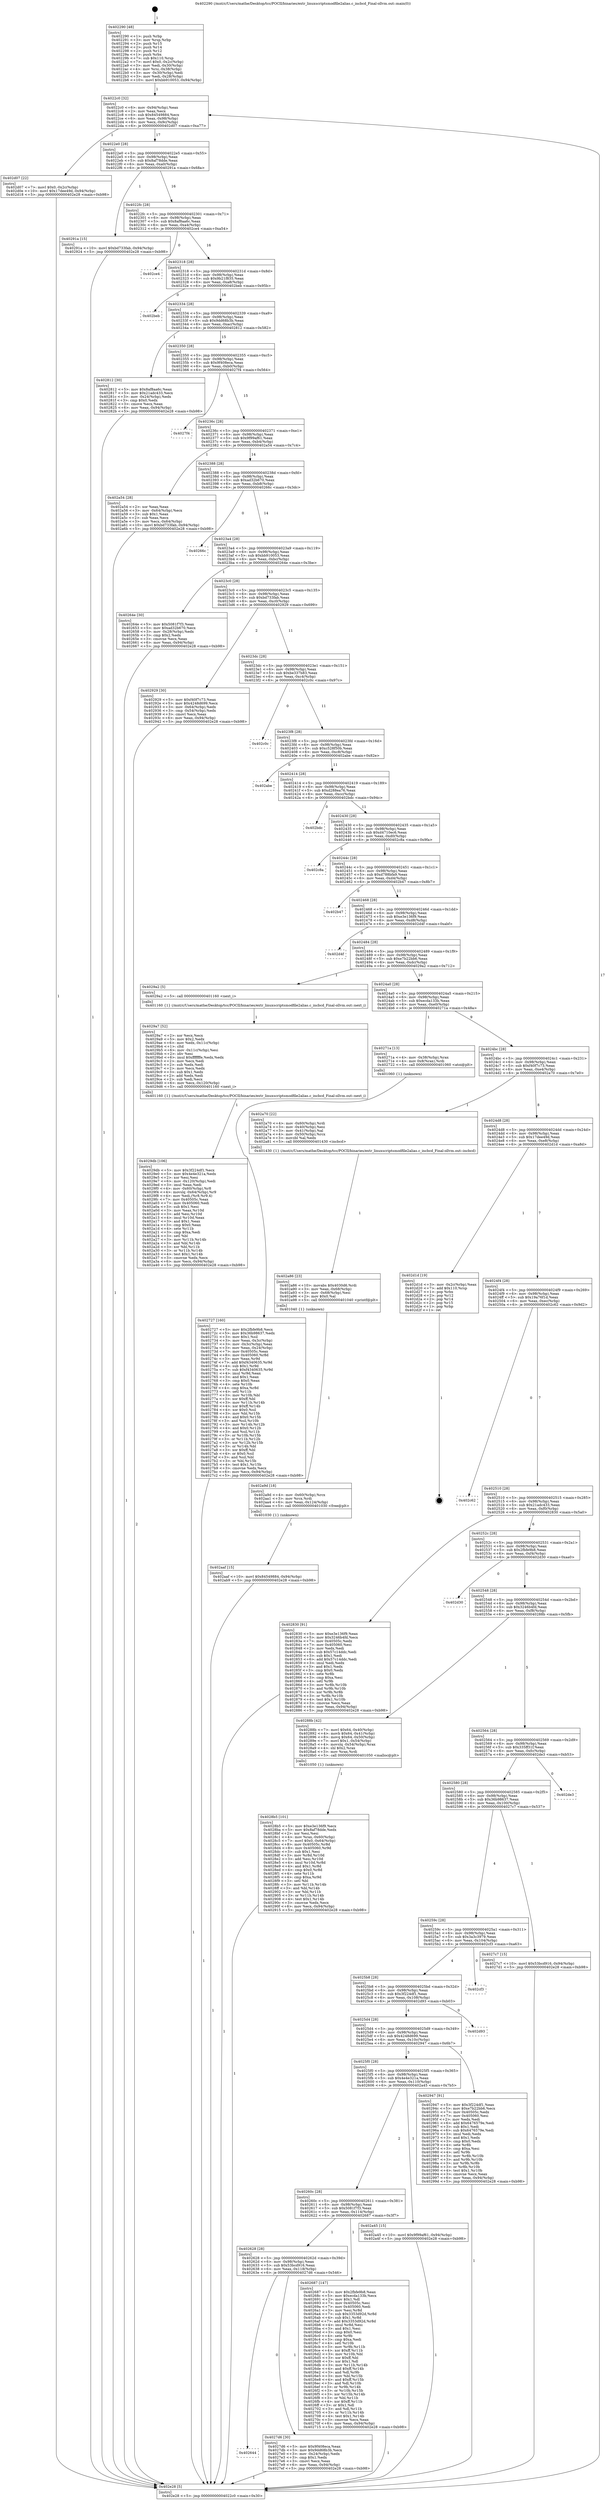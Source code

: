 digraph "0x402290" {
  label = "0x402290 (/mnt/c/Users/mathe/Desktop/tcc/POCII/binaries/extr_linuxscriptsmodfile2alias.c_incbcd_Final-ollvm.out::main(0))"
  labelloc = "t"
  node[shape=record]

  Entry [label="",width=0.3,height=0.3,shape=circle,fillcolor=black,style=filled]
  "0x4022c0" [label="{
     0x4022c0 [32]\l
     | [instrs]\l
     &nbsp;&nbsp;0x4022c0 \<+6\>: mov -0x94(%rbp),%eax\l
     &nbsp;&nbsp;0x4022c6 \<+2\>: mov %eax,%ecx\l
     &nbsp;&nbsp;0x4022c8 \<+6\>: sub $0x84549884,%ecx\l
     &nbsp;&nbsp;0x4022ce \<+6\>: mov %eax,-0x98(%rbp)\l
     &nbsp;&nbsp;0x4022d4 \<+6\>: mov %ecx,-0x9c(%rbp)\l
     &nbsp;&nbsp;0x4022da \<+6\>: je 0000000000402d07 \<main+0xa77\>\l
  }"]
  "0x402d07" [label="{
     0x402d07 [22]\l
     | [instrs]\l
     &nbsp;&nbsp;0x402d07 \<+7\>: movl $0x0,-0x2c(%rbp)\l
     &nbsp;&nbsp;0x402d0e \<+10\>: movl $0x17dee49d,-0x94(%rbp)\l
     &nbsp;&nbsp;0x402d18 \<+5\>: jmp 0000000000402e28 \<main+0xb98\>\l
  }"]
  "0x4022e0" [label="{
     0x4022e0 [28]\l
     | [instrs]\l
     &nbsp;&nbsp;0x4022e0 \<+5\>: jmp 00000000004022e5 \<main+0x55\>\l
     &nbsp;&nbsp;0x4022e5 \<+6\>: mov -0x98(%rbp),%eax\l
     &nbsp;&nbsp;0x4022eb \<+5\>: sub $0x8af78dde,%eax\l
     &nbsp;&nbsp;0x4022f0 \<+6\>: mov %eax,-0xa0(%rbp)\l
     &nbsp;&nbsp;0x4022f6 \<+6\>: je 000000000040291a \<main+0x68a\>\l
  }"]
  Exit [label="",width=0.3,height=0.3,shape=circle,fillcolor=black,style=filled,peripheries=2]
  "0x40291a" [label="{
     0x40291a [15]\l
     | [instrs]\l
     &nbsp;&nbsp;0x40291a \<+10\>: movl $0xbd733fab,-0x94(%rbp)\l
     &nbsp;&nbsp;0x402924 \<+5\>: jmp 0000000000402e28 \<main+0xb98\>\l
  }"]
  "0x4022fc" [label="{
     0x4022fc [28]\l
     | [instrs]\l
     &nbsp;&nbsp;0x4022fc \<+5\>: jmp 0000000000402301 \<main+0x71\>\l
     &nbsp;&nbsp;0x402301 \<+6\>: mov -0x98(%rbp),%eax\l
     &nbsp;&nbsp;0x402307 \<+5\>: sub $0x8af8aa6c,%eax\l
     &nbsp;&nbsp;0x40230c \<+6\>: mov %eax,-0xa4(%rbp)\l
     &nbsp;&nbsp;0x402312 \<+6\>: je 0000000000402ce4 \<main+0xa54\>\l
  }"]
  "0x402aaf" [label="{
     0x402aaf [15]\l
     | [instrs]\l
     &nbsp;&nbsp;0x402aaf \<+10\>: movl $0x84549884,-0x94(%rbp)\l
     &nbsp;&nbsp;0x402ab9 \<+5\>: jmp 0000000000402e28 \<main+0xb98\>\l
  }"]
  "0x402ce4" [label="{
     0x402ce4\l
  }", style=dashed]
  "0x402318" [label="{
     0x402318 [28]\l
     | [instrs]\l
     &nbsp;&nbsp;0x402318 \<+5\>: jmp 000000000040231d \<main+0x8d\>\l
     &nbsp;&nbsp;0x40231d \<+6\>: mov -0x98(%rbp),%eax\l
     &nbsp;&nbsp;0x402323 \<+5\>: sub $0x9b21f835,%eax\l
     &nbsp;&nbsp;0x402328 \<+6\>: mov %eax,-0xa8(%rbp)\l
     &nbsp;&nbsp;0x40232e \<+6\>: je 0000000000402beb \<main+0x95b\>\l
  }"]
  "0x402a9d" [label="{
     0x402a9d [18]\l
     | [instrs]\l
     &nbsp;&nbsp;0x402a9d \<+4\>: mov -0x60(%rbp),%rcx\l
     &nbsp;&nbsp;0x402aa1 \<+3\>: mov %rcx,%rdi\l
     &nbsp;&nbsp;0x402aa4 \<+6\>: mov %eax,-0x124(%rbp)\l
     &nbsp;&nbsp;0x402aaa \<+5\>: call 0000000000401030 \<free@plt\>\l
     | [calls]\l
     &nbsp;&nbsp;0x401030 \{1\} (unknown)\l
  }"]
  "0x402beb" [label="{
     0x402beb\l
  }", style=dashed]
  "0x402334" [label="{
     0x402334 [28]\l
     | [instrs]\l
     &nbsp;&nbsp;0x402334 \<+5\>: jmp 0000000000402339 \<main+0xa9\>\l
     &nbsp;&nbsp;0x402339 \<+6\>: mov -0x98(%rbp),%eax\l
     &nbsp;&nbsp;0x40233f \<+5\>: sub $0x9dd68b3b,%eax\l
     &nbsp;&nbsp;0x402344 \<+6\>: mov %eax,-0xac(%rbp)\l
     &nbsp;&nbsp;0x40234a \<+6\>: je 0000000000402812 \<main+0x582\>\l
  }"]
  "0x402a86" [label="{
     0x402a86 [23]\l
     | [instrs]\l
     &nbsp;&nbsp;0x402a86 \<+10\>: movabs $0x4030d6,%rdi\l
     &nbsp;&nbsp;0x402a90 \<+3\>: mov %eax,-0x68(%rbp)\l
     &nbsp;&nbsp;0x402a93 \<+3\>: mov -0x68(%rbp),%esi\l
     &nbsp;&nbsp;0x402a96 \<+2\>: mov $0x0,%al\l
     &nbsp;&nbsp;0x402a98 \<+5\>: call 0000000000401040 \<printf@plt\>\l
     | [calls]\l
     &nbsp;&nbsp;0x401040 \{1\} (unknown)\l
  }"]
  "0x402812" [label="{
     0x402812 [30]\l
     | [instrs]\l
     &nbsp;&nbsp;0x402812 \<+5\>: mov $0x8af8aa6c,%eax\l
     &nbsp;&nbsp;0x402817 \<+5\>: mov $0x21adc433,%ecx\l
     &nbsp;&nbsp;0x40281c \<+3\>: mov -0x24(%rbp),%edx\l
     &nbsp;&nbsp;0x40281f \<+3\>: cmp $0x0,%edx\l
     &nbsp;&nbsp;0x402822 \<+3\>: cmove %ecx,%eax\l
     &nbsp;&nbsp;0x402825 \<+6\>: mov %eax,-0x94(%rbp)\l
     &nbsp;&nbsp;0x40282b \<+5\>: jmp 0000000000402e28 \<main+0xb98\>\l
  }"]
  "0x402350" [label="{
     0x402350 [28]\l
     | [instrs]\l
     &nbsp;&nbsp;0x402350 \<+5\>: jmp 0000000000402355 \<main+0xc5\>\l
     &nbsp;&nbsp;0x402355 \<+6\>: mov -0x98(%rbp),%eax\l
     &nbsp;&nbsp;0x40235b \<+5\>: sub $0x9f408eca,%eax\l
     &nbsp;&nbsp;0x402360 \<+6\>: mov %eax,-0xb0(%rbp)\l
     &nbsp;&nbsp;0x402366 \<+6\>: je 00000000004027f4 \<main+0x564\>\l
  }"]
  "0x4029db" [label="{
     0x4029db [106]\l
     | [instrs]\l
     &nbsp;&nbsp;0x4029db \<+5\>: mov $0x3f224df1,%ecx\l
     &nbsp;&nbsp;0x4029e0 \<+5\>: mov $0x4e4e321a,%edx\l
     &nbsp;&nbsp;0x4029e5 \<+2\>: xor %esi,%esi\l
     &nbsp;&nbsp;0x4029e7 \<+6\>: mov -0x120(%rbp),%edi\l
     &nbsp;&nbsp;0x4029ed \<+3\>: imul %eax,%edi\l
     &nbsp;&nbsp;0x4029f0 \<+4\>: mov -0x60(%rbp),%r8\l
     &nbsp;&nbsp;0x4029f4 \<+4\>: movslq -0x64(%rbp),%r9\l
     &nbsp;&nbsp;0x4029f8 \<+4\>: mov %edi,(%r8,%r9,4)\l
     &nbsp;&nbsp;0x4029fc \<+7\>: mov 0x40505c,%eax\l
     &nbsp;&nbsp;0x402a03 \<+7\>: mov 0x405060,%edi\l
     &nbsp;&nbsp;0x402a0a \<+3\>: sub $0x1,%esi\l
     &nbsp;&nbsp;0x402a0d \<+3\>: mov %eax,%r10d\l
     &nbsp;&nbsp;0x402a10 \<+3\>: add %esi,%r10d\l
     &nbsp;&nbsp;0x402a13 \<+4\>: imul %r10d,%eax\l
     &nbsp;&nbsp;0x402a17 \<+3\>: and $0x1,%eax\l
     &nbsp;&nbsp;0x402a1a \<+3\>: cmp $0x0,%eax\l
     &nbsp;&nbsp;0x402a1d \<+4\>: sete %r11b\l
     &nbsp;&nbsp;0x402a21 \<+3\>: cmp $0xa,%edi\l
     &nbsp;&nbsp;0x402a24 \<+3\>: setl %bl\l
     &nbsp;&nbsp;0x402a27 \<+3\>: mov %r11b,%r14b\l
     &nbsp;&nbsp;0x402a2a \<+3\>: and %bl,%r14b\l
     &nbsp;&nbsp;0x402a2d \<+3\>: xor %bl,%r11b\l
     &nbsp;&nbsp;0x402a30 \<+3\>: or %r11b,%r14b\l
     &nbsp;&nbsp;0x402a33 \<+4\>: test $0x1,%r14b\l
     &nbsp;&nbsp;0x402a37 \<+3\>: cmovne %edx,%ecx\l
     &nbsp;&nbsp;0x402a3a \<+6\>: mov %ecx,-0x94(%rbp)\l
     &nbsp;&nbsp;0x402a40 \<+5\>: jmp 0000000000402e28 \<main+0xb98\>\l
  }"]
  "0x4027f4" [label="{
     0x4027f4\l
  }", style=dashed]
  "0x40236c" [label="{
     0x40236c [28]\l
     | [instrs]\l
     &nbsp;&nbsp;0x40236c \<+5\>: jmp 0000000000402371 \<main+0xe1\>\l
     &nbsp;&nbsp;0x402371 \<+6\>: mov -0x98(%rbp),%eax\l
     &nbsp;&nbsp;0x402377 \<+5\>: sub $0x9f99af61,%eax\l
     &nbsp;&nbsp;0x40237c \<+6\>: mov %eax,-0xb4(%rbp)\l
     &nbsp;&nbsp;0x402382 \<+6\>: je 0000000000402a54 \<main+0x7c4\>\l
  }"]
  "0x4029a7" [label="{
     0x4029a7 [52]\l
     | [instrs]\l
     &nbsp;&nbsp;0x4029a7 \<+2\>: xor %ecx,%ecx\l
     &nbsp;&nbsp;0x4029a9 \<+5\>: mov $0x2,%edx\l
     &nbsp;&nbsp;0x4029ae \<+6\>: mov %edx,-0x11c(%rbp)\l
     &nbsp;&nbsp;0x4029b4 \<+1\>: cltd\l
     &nbsp;&nbsp;0x4029b5 \<+6\>: mov -0x11c(%rbp),%esi\l
     &nbsp;&nbsp;0x4029bb \<+2\>: idiv %esi\l
     &nbsp;&nbsp;0x4029bd \<+6\>: imul $0xfffffffe,%edx,%edx\l
     &nbsp;&nbsp;0x4029c3 \<+2\>: mov %ecx,%edi\l
     &nbsp;&nbsp;0x4029c5 \<+2\>: sub %edx,%edi\l
     &nbsp;&nbsp;0x4029c7 \<+2\>: mov %ecx,%edx\l
     &nbsp;&nbsp;0x4029c9 \<+3\>: sub $0x1,%edx\l
     &nbsp;&nbsp;0x4029cc \<+2\>: add %edx,%edi\l
     &nbsp;&nbsp;0x4029ce \<+2\>: sub %edi,%ecx\l
     &nbsp;&nbsp;0x4029d0 \<+6\>: mov %ecx,-0x120(%rbp)\l
     &nbsp;&nbsp;0x4029d6 \<+5\>: call 0000000000401160 \<next_i\>\l
     | [calls]\l
     &nbsp;&nbsp;0x401160 \{1\} (/mnt/c/Users/mathe/Desktop/tcc/POCII/binaries/extr_linuxscriptsmodfile2alias.c_incbcd_Final-ollvm.out::next_i)\l
  }"]
  "0x402a54" [label="{
     0x402a54 [28]\l
     | [instrs]\l
     &nbsp;&nbsp;0x402a54 \<+2\>: xor %eax,%eax\l
     &nbsp;&nbsp;0x402a56 \<+3\>: mov -0x64(%rbp),%ecx\l
     &nbsp;&nbsp;0x402a59 \<+3\>: sub $0x1,%eax\l
     &nbsp;&nbsp;0x402a5c \<+2\>: sub %eax,%ecx\l
     &nbsp;&nbsp;0x402a5e \<+3\>: mov %ecx,-0x64(%rbp)\l
     &nbsp;&nbsp;0x402a61 \<+10\>: movl $0xbd733fab,-0x94(%rbp)\l
     &nbsp;&nbsp;0x402a6b \<+5\>: jmp 0000000000402e28 \<main+0xb98\>\l
  }"]
  "0x402388" [label="{
     0x402388 [28]\l
     | [instrs]\l
     &nbsp;&nbsp;0x402388 \<+5\>: jmp 000000000040238d \<main+0xfd\>\l
     &nbsp;&nbsp;0x40238d \<+6\>: mov -0x98(%rbp),%eax\l
     &nbsp;&nbsp;0x402393 \<+5\>: sub $0xad32b670,%eax\l
     &nbsp;&nbsp;0x402398 \<+6\>: mov %eax,-0xb8(%rbp)\l
     &nbsp;&nbsp;0x40239e \<+6\>: je 000000000040266c \<main+0x3dc\>\l
  }"]
  "0x4028b5" [label="{
     0x4028b5 [101]\l
     | [instrs]\l
     &nbsp;&nbsp;0x4028b5 \<+5\>: mov $0xe3e136f9,%ecx\l
     &nbsp;&nbsp;0x4028ba \<+5\>: mov $0x8af78dde,%edx\l
     &nbsp;&nbsp;0x4028bf \<+2\>: xor %esi,%esi\l
     &nbsp;&nbsp;0x4028c1 \<+4\>: mov %rax,-0x60(%rbp)\l
     &nbsp;&nbsp;0x4028c5 \<+7\>: movl $0x0,-0x64(%rbp)\l
     &nbsp;&nbsp;0x4028cc \<+8\>: mov 0x40505c,%r8d\l
     &nbsp;&nbsp;0x4028d4 \<+8\>: mov 0x405060,%r9d\l
     &nbsp;&nbsp;0x4028dc \<+3\>: sub $0x1,%esi\l
     &nbsp;&nbsp;0x4028df \<+3\>: mov %r8d,%r10d\l
     &nbsp;&nbsp;0x4028e2 \<+3\>: add %esi,%r10d\l
     &nbsp;&nbsp;0x4028e5 \<+4\>: imul %r10d,%r8d\l
     &nbsp;&nbsp;0x4028e9 \<+4\>: and $0x1,%r8d\l
     &nbsp;&nbsp;0x4028ed \<+4\>: cmp $0x0,%r8d\l
     &nbsp;&nbsp;0x4028f1 \<+4\>: sete %r11b\l
     &nbsp;&nbsp;0x4028f5 \<+4\>: cmp $0xa,%r9d\l
     &nbsp;&nbsp;0x4028f9 \<+3\>: setl %bl\l
     &nbsp;&nbsp;0x4028fc \<+3\>: mov %r11b,%r14b\l
     &nbsp;&nbsp;0x4028ff \<+3\>: and %bl,%r14b\l
     &nbsp;&nbsp;0x402902 \<+3\>: xor %bl,%r11b\l
     &nbsp;&nbsp;0x402905 \<+3\>: or %r11b,%r14b\l
     &nbsp;&nbsp;0x402908 \<+4\>: test $0x1,%r14b\l
     &nbsp;&nbsp;0x40290c \<+3\>: cmovne %edx,%ecx\l
     &nbsp;&nbsp;0x40290f \<+6\>: mov %ecx,-0x94(%rbp)\l
     &nbsp;&nbsp;0x402915 \<+5\>: jmp 0000000000402e28 \<main+0xb98\>\l
  }"]
  "0x40266c" [label="{
     0x40266c\l
  }", style=dashed]
  "0x4023a4" [label="{
     0x4023a4 [28]\l
     | [instrs]\l
     &nbsp;&nbsp;0x4023a4 \<+5\>: jmp 00000000004023a9 \<main+0x119\>\l
     &nbsp;&nbsp;0x4023a9 \<+6\>: mov -0x98(%rbp),%eax\l
     &nbsp;&nbsp;0x4023af \<+5\>: sub $0xbb910053,%eax\l
     &nbsp;&nbsp;0x4023b4 \<+6\>: mov %eax,-0xbc(%rbp)\l
     &nbsp;&nbsp;0x4023ba \<+6\>: je 000000000040264e \<main+0x3be\>\l
  }"]
  "0x402644" [label="{
     0x402644\l
  }", style=dashed]
  "0x40264e" [label="{
     0x40264e [30]\l
     | [instrs]\l
     &nbsp;&nbsp;0x40264e \<+5\>: mov $0x5081f7f3,%eax\l
     &nbsp;&nbsp;0x402653 \<+5\>: mov $0xad32b670,%ecx\l
     &nbsp;&nbsp;0x402658 \<+3\>: mov -0x28(%rbp),%edx\l
     &nbsp;&nbsp;0x40265b \<+3\>: cmp $0x2,%edx\l
     &nbsp;&nbsp;0x40265e \<+3\>: cmovne %ecx,%eax\l
     &nbsp;&nbsp;0x402661 \<+6\>: mov %eax,-0x94(%rbp)\l
     &nbsp;&nbsp;0x402667 \<+5\>: jmp 0000000000402e28 \<main+0xb98\>\l
  }"]
  "0x4023c0" [label="{
     0x4023c0 [28]\l
     | [instrs]\l
     &nbsp;&nbsp;0x4023c0 \<+5\>: jmp 00000000004023c5 \<main+0x135\>\l
     &nbsp;&nbsp;0x4023c5 \<+6\>: mov -0x98(%rbp),%eax\l
     &nbsp;&nbsp;0x4023cb \<+5\>: sub $0xbd733fab,%eax\l
     &nbsp;&nbsp;0x4023d0 \<+6\>: mov %eax,-0xc0(%rbp)\l
     &nbsp;&nbsp;0x4023d6 \<+6\>: je 0000000000402929 \<main+0x699\>\l
  }"]
  "0x402e28" [label="{
     0x402e28 [5]\l
     | [instrs]\l
     &nbsp;&nbsp;0x402e28 \<+5\>: jmp 00000000004022c0 \<main+0x30\>\l
  }"]
  "0x402290" [label="{
     0x402290 [48]\l
     | [instrs]\l
     &nbsp;&nbsp;0x402290 \<+1\>: push %rbp\l
     &nbsp;&nbsp;0x402291 \<+3\>: mov %rsp,%rbp\l
     &nbsp;&nbsp;0x402294 \<+2\>: push %r15\l
     &nbsp;&nbsp;0x402296 \<+2\>: push %r14\l
     &nbsp;&nbsp;0x402298 \<+2\>: push %r12\l
     &nbsp;&nbsp;0x40229a \<+1\>: push %rbx\l
     &nbsp;&nbsp;0x40229b \<+7\>: sub $0x110,%rsp\l
     &nbsp;&nbsp;0x4022a2 \<+7\>: movl $0x0,-0x2c(%rbp)\l
     &nbsp;&nbsp;0x4022a9 \<+3\>: mov %edi,-0x30(%rbp)\l
     &nbsp;&nbsp;0x4022ac \<+4\>: mov %rsi,-0x38(%rbp)\l
     &nbsp;&nbsp;0x4022b0 \<+3\>: mov -0x30(%rbp),%edi\l
     &nbsp;&nbsp;0x4022b3 \<+3\>: mov %edi,-0x28(%rbp)\l
     &nbsp;&nbsp;0x4022b6 \<+10\>: movl $0xbb910053,-0x94(%rbp)\l
  }"]
  "0x4027d6" [label="{
     0x4027d6 [30]\l
     | [instrs]\l
     &nbsp;&nbsp;0x4027d6 \<+5\>: mov $0x9f408eca,%eax\l
     &nbsp;&nbsp;0x4027db \<+5\>: mov $0x9dd68b3b,%ecx\l
     &nbsp;&nbsp;0x4027e0 \<+3\>: mov -0x24(%rbp),%edx\l
     &nbsp;&nbsp;0x4027e3 \<+3\>: cmp $0x1,%edx\l
     &nbsp;&nbsp;0x4027e6 \<+3\>: cmovl %ecx,%eax\l
     &nbsp;&nbsp;0x4027e9 \<+6\>: mov %eax,-0x94(%rbp)\l
     &nbsp;&nbsp;0x4027ef \<+5\>: jmp 0000000000402e28 \<main+0xb98\>\l
  }"]
  "0x402929" [label="{
     0x402929 [30]\l
     | [instrs]\l
     &nbsp;&nbsp;0x402929 \<+5\>: mov $0xf40f7c73,%eax\l
     &nbsp;&nbsp;0x40292e \<+5\>: mov $0x4248d699,%ecx\l
     &nbsp;&nbsp;0x402933 \<+3\>: mov -0x64(%rbp),%edx\l
     &nbsp;&nbsp;0x402936 \<+3\>: cmp -0x54(%rbp),%edx\l
     &nbsp;&nbsp;0x402939 \<+3\>: cmovl %ecx,%eax\l
     &nbsp;&nbsp;0x40293c \<+6\>: mov %eax,-0x94(%rbp)\l
     &nbsp;&nbsp;0x402942 \<+5\>: jmp 0000000000402e28 \<main+0xb98\>\l
  }"]
  "0x4023dc" [label="{
     0x4023dc [28]\l
     | [instrs]\l
     &nbsp;&nbsp;0x4023dc \<+5\>: jmp 00000000004023e1 \<main+0x151\>\l
     &nbsp;&nbsp;0x4023e1 \<+6\>: mov -0x98(%rbp),%eax\l
     &nbsp;&nbsp;0x4023e7 \<+5\>: sub $0xbe337b83,%eax\l
     &nbsp;&nbsp;0x4023ec \<+6\>: mov %eax,-0xc4(%rbp)\l
     &nbsp;&nbsp;0x4023f2 \<+6\>: je 0000000000402c0c \<main+0x97c\>\l
  }"]
  "0x402727" [label="{
     0x402727 [160]\l
     | [instrs]\l
     &nbsp;&nbsp;0x402727 \<+5\>: mov $0x2fbfe9b8,%ecx\l
     &nbsp;&nbsp;0x40272c \<+5\>: mov $0x36b98637,%edx\l
     &nbsp;&nbsp;0x402731 \<+3\>: mov $0x1,%sil\l
     &nbsp;&nbsp;0x402734 \<+3\>: mov %eax,-0x3c(%rbp)\l
     &nbsp;&nbsp;0x402737 \<+3\>: mov -0x3c(%rbp),%eax\l
     &nbsp;&nbsp;0x40273a \<+3\>: mov %eax,-0x24(%rbp)\l
     &nbsp;&nbsp;0x40273d \<+7\>: mov 0x40505c,%eax\l
     &nbsp;&nbsp;0x402744 \<+8\>: mov 0x405060,%r8d\l
     &nbsp;&nbsp;0x40274c \<+3\>: mov %eax,%r9d\l
     &nbsp;&nbsp;0x40274f \<+7\>: add $0xf4340635,%r9d\l
     &nbsp;&nbsp;0x402756 \<+4\>: sub $0x1,%r9d\l
     &nbsp;&nbsp;0x40275a \<+7\>: sub $0xf4340635,%r9d\l
     &nbsp;&nbsp;0x402761 \<+4\>: imul %r9d,%eax\l
     &nbsp;&nbsp;0x402765 \<+3\>: and $0x1,%eax\l
     &nbsp;&nbsp;0x402768 \<+3\>: cmp $0x0,%eax\l
     &nbsp;&nbsp;0x40276b \<+4\>: sete %r10b\l
     &nbsp;&nbsp;0x40276f \<+4\>: cmp $0xa,%r8d\l
     &nbsp;&nbsp;0x402773 \<+4\>: setl %r11b\l
     &nbsp;&nbsp;0x402777 \<+3\>: mov %r10b,%bl\l
     &nbsp;&nbsp;0x40277a \<+3\>: xor $0xff,%bl\l
     &nbsp;&nbsp;0x40277d \<+3\>: mov %r11b,%r14b\l
     &nbsp;&nbsp;0x402780 \<+4\>: xor $0xff,%r14b\l
     &nbsp;&nbsp;0x402784 \<+4\>: xor $0x0,%sil\l
     &nbsp;&nbsp;0x402788 \<+3\>: mov %bl,%r15b\l
     &nbsp;&nbsp;0x40278b \<+4\>: and $0x0,%r15b\l
     &nbsp;&nbsp;0x40278f \<+3\>: and %sil,%r10b\l
     &nbsp;&nbsp;0x402792 \<+3\>: mov %r14b,%r12b\l
     &nbsp;&nbsp;0x402795 \<+4\>: and $0x0,%r12b\l
     &nbsp;&nbsp;0x402799 \<+3\>: and %sil,%r11b\l
     &nbsp;&nbsp;0x40279c \<+3\>: or %r10b,%r15b\l
     &nbsp;&nbsp;0x40279f \<+3\>: or %r11b,%r12b\l
     &nbsp;&nbsp;0x4027a2 \<+3\>: xor %r12b,%r15b\l
     &nbsp;&nbsp;0x4027a5 \<+3\>: or %r14b,%bl\l
     &nbsp;&nbsp;0x4027a8 \<+3\>: xor $0xff,%bl\l
     &nbsp;&nbsp;0x4027ab \<+4\>: or $0x0,%sil\l
     &nbsp;&nbsp;0x4027af \<+3\>: and %sil,%bl\l
     &nbsp;&nbsp;0x4027b2 \<+3\>: or %bl,%r15b\l
     &nbsp;&nbsp;0x4027b5 \<+4\>: test $0x1,%r15b\l
     &nbsp;&nbsp;0x4027b9 \<+3\>: cmovne %edx,%ecx\l
     &nbsp;&nbsp;0x4027bc \<+6\>: mov %ecx,-0x94(%rbp)\l
     &nbsp;&nbsp;0x4027c2 \<+5\>: jmp 0000000000402e28 \<main+0xb98\>\l
  }"]
  "0x402c0c" [label="{
     0x402c0c\l
  }", style=dashed]
  "0x4023f8" [label="{
     0x4023f8 [28]\l
     | [instrs]\l
     &nbsp;&nbsp;0x4023f8 \<+5\>: jmp 00000000004023fd \<main+0x16d\>\l
     &nbsp;&nbsp;0x4023fd \<+6\>: mov -0x98(%rbp),%eax\l
     &nbsp;&nbsp;0x402403 \<+5\>: sub $0xc528f50b,%eax\l
     &nbsp;&nbsp;0x402408 \<+6\>: mov %eax,-0xc8(%rbp)\l
     &nbsp;&nbsp;0x40240e \<+6\>: je 0000000000402abe \<main+0x82e\>\l
  }"]
  "0x402628" [label="{
     0x402628 [28]\l
     | [instrs]\l
     &nbsp;&nbsp;0x402628 \<+5\>: jmp 000000000040262d \<main+0x39d\>\l
     &nbsp;&nbsp;0x40262d \<+6\>: mov -0x98(%rbp),%eax\l
     &nbsp;&nbsp;0x402633 \<+5\>: sub $0x53bcd916,%eax\l
     &nbsp;&nbsp;0x402638 \<+6\>: mov %eax,-0x118(%rbp)\l
     &nbsp;&nbsp;0x40263e \<+6\>: je 00000000004027d6 \<main+0x546\>\l
  }"]
  "0x402abe" [label="{
     0x402abe\l
  }", style=dashed]
  "0x402414" [label="{
     0x402414 [28]\l
     | [instrs]\l
     &nbsp;&nbsp;0x402414 \<+5\>: jmp 0000000000402419 \<main+0x189\>\l
     &nbsp;&nbsp;0x402419 \<+6\>: mov -0x98(%rbp),%eax\l
     &nbsp;&nbsp;0x40241f \<+5\>: sub $0xd288ea76,%eax\l
     &nbsp;&nbsp;0x402424 \<+6\>: mov %eax,-0xcc(%rbp)\l
     &nbsp;&nbsp;0x40242a \<+6\>: je 0000000000402bdc \<main+0x94c\>\l
  }"]
  "0x402687" [label="{
     0x402687 [147]\l
     | [instrs]\l
     &nbsp;&nbsp;0x402687 \<+5\>: mov $0x2fbfe9b8,%eax\l
     &nbsp;&nbsp;0x40268c \<+5\>: mov $0xecda133b,%ecx\l
     &nbsp;&nbsp;0x402691 \<+2\>: mov $0x1,%dl\l
     &nbsp;&nbsp;0x402693 \<+7\>: mov 0x40505c,%esi\l
     &nbsp;&nbsp;0x40269a \<+7\>: mov 0x405060,%edi\l
     &nbsp;&nbsp;0x4026a1 \<+3\>: mov %esi,%r8d\l
     &nbsp;&nbsp;0x4026a4 \<+7\>: sub $0x3353d92d,%r8d\l
     &nbsp;&nbsp;0x4026ab \<+4\>: sub $0x1,%r8d\l
     &nbsp;&nbsp;0x4026af \<+7\>: add $0x3353d92d,%r8d\l
     &nbsp;&nbsp;0x4026b6 \<+4\>: imul %r8d,%esi\l
     &nbsp;&nbsp;0x4026ba \<+3\>: and $0x1,%esi\l
     &nbsp;&nbsp;0x4026bd \<+3\>: cmp $0x0,%esi\l
     &nbsp;&nbsp;0x4026c0 \<+4\>: sete %r9b\l
     &nbsp;&nbsp;0x4026c4 \<+3\>: cmp $0xa,%edi\l
     &nbsp;&nbsp;0x4026c7 \<+4\>: setl %r10b\l
     &nbsp;&nbsp;0x4026cb \<+3\>: mov %r9b,%r11b\l
     &nbsp;&nbsp;0x4026ce \<+4\>: xor $0xff,%r11b\l
     &nbsp;&nbsp;0x4026d2 \<+3\>: mov %r10b,%bl\l
     &nbsp;&nbsp;0x4026d5 \<+3\>: xor $0xff,%bl\l
     &nbsp;&nbsp;0x4026d8 \<+3\>: xor $0x1,%dl\l
     &nbsp;&nbsp;0x4026db \<+3\>: mov %r11b,%r14b\l
     &nbsp;&nbsp;0x4026de \<+4\>: and $0xff,%r14b\l
     &nbsp;&nbsp;0x4026e2 \<+3\>: and %dl,%r9b\l
     &nbsp;&nbsp;0x4026e5 \<+3\>: mov %bl,%r15b\l
     &nbsp;&nbsp;0x4026e8 \<+4\>: and $0xff,%r15b\l
     &nbsp;&nbsp;0x4026ec \<+3\>: and %dl,%r10b\l
     &nbsp;&nbsp;0x4026ef \<+3\>: or %r9b,%r14b\l
     &nbsp;&nbsp;0x4026f2 \<+3\>: or %r10b,%r15b\l
     &nbsp;&nbsp;0x4026f5 \<+3\>: xor %r15b,%r14b\l
     &nbsp;&nbsp;0x4026f8 \<+3\>: or %bl,%r11b\l
     &nbsp;&nbsp;0x4026fb \<+4\>: xor $0xff,%r11b\l
     &nbsp;&nbsp;0x4026ff \<+3\>: or $0x1,%dl\l
     &nbsp;&nbsp;0x402702 \<+3\>: and %dl,%r11b\l
     &nbsp;&nbsp;0x402705 \<+3\>: or %r11b,%r14b\l
     &nbsp;&nbsp;0x402708 \<+4\>: test $0x1,%r14b\l
     &nbsp;&nbsp;0x40270c \<+3\>: cmovne %ecx,%eax\l
     &nbsp;&nbsp;0x40270f \<+6\>: mov %eax,-0x94(%rbp)\l
     &nbsp;&nbsp;0x402715 \<+5\>: jmp 0000000000402e28 \<main+0xb98\>\l
  }"]
  "0x402bdc" [label="{
     0x402bdc\l
  }", style=dashed]
  "0x402430" [label="{
     0x402430 [28]\l
     | [instrs]\l
     &nbsp;&nbsp;0x402430 \<+5\>: jmp 0000000000402435 \<main+0x1a5\>\l
     &nbsp;&nbsp;0x402435 \<+6\>: mov -0x98(%rbp),%eax\l
     &nbsp;&nbsp;0x40243b \<+5\>: sub $0xd4710ec6,%eax\l
     &nbsp;&nbsp;0x402440 \<+6\>: mov %eax,-0xd0(%rbp)\l
     &nbsp;&nbsp;0x402446 \<+6\>: je 0000000000402c8a \<main+0x9fa\>\l
  }"]
  "0x40260c" [label="{
     0x40260c [28]\l
     | [instrs]\l
     &nbsp;&nbsp;0x40260c \<+5\>: jmp 0000000000402611 \<main+0x381\>\l
     &nbsp;&nbsp;0x402611 \<+6\>: mov -0x98(%rbp),%eax\l
     &nbsp;&nbsp;0x402617 \<+5\>: sub $0x5081f7f3,%eax\l
     &nbsp;&nbsp;0x40261c \<+6\>: mov %eax,-0x114(%rbp)\l
     &nbsp;&nbsp;0x402622 \<+6\>: je 0000000000402687 \<main+0x3f7\>\l
  }"]
  "0x402c8a" [label="{
     0x402c8a\l
  }", style=dashed]
  "0x40244c" [label="{
     0x40244c [28]\l
     | [instrs]\l
     &nbsp;&nbsp;0x40244c \<+5\>: jmp 0000000000402451 \<main+0x1c1\>\l
     &nbsp;&nbsp;0x402451 \<+6\>: mov -0x98(%rbp),%eax\l
     &nbsp;&nbsp;0x402457 \<+5\>: sub $0xd788bfa9,%eax\l
     &nbsp;&nbsp;0x40245c \<+6\>: mov %eax,-0xd4(%rbp)\l
     &nbsp;&nbsp;0x402462 \<+6\>: je 0000000000402b47 \<main+0x8b7\>\l
  }"]
  "0x402a45" [label="{
     0x402a45 [15]\l
     | [instrs]\l
     &nbsp;&nbsp;0x402a45 \<+10\>: movl $0x9f99af61,-0x94(%rbp)\l
     &nbsp;&nbsp;0x402a4f \<+5\>: jmp 0000000000402e28 \<main+0xb98\>\l
  }"]
  "0x402b47" [label="{
     0x402b47\l
  }", style=dashed]
  "0x402468" [label="{
     0x402468 [28]\l
     | [instrs]\l
     &nbsp;&nbsp;0x402468 \<+5\>: jmp 000000000040246d \<main+0x1dd\>\l
     &nbsp;&nbsp;0x40246d \<+6\>: mov -0x98(%rbp),%eax\l
     &nbsp;&nbsp;0x402473 \<+5\>: sub $0xe3e136f9,%eax\l
     &nbsp;&nbsp;0x402478 \<+6\>: mov %eax,-0xd8(%rbp)\l
     &nbsp;&nbsp;0x40247e \<+6\>: je 0000000000402d4f \<main+0xabf\>\l
  }"]
  "0x4025f0" [label="{
     0x4025f0 [28]\l
     | [instrs]\l
     &nbsp;&nbsp;0x4025f0 \<+5\>: jmp 00000000004025f5 \<main+0x365\>\l
     &nbsp;&nbsp;0x4025f5 \<+6\>: mov -0x98(%rbp),%eax\l
     &nbsp;&nbsp;0x4025fb \<+5\>: sub $0x4e4e321a,%eax\l
     &nbsp;&nbsp;0x402600 \<+6\>: mov %eax,-0x110(%rbp)\l
     &nbsp;&nbsp;0x402606 \<+6\>: je 0000000000402a45 \<main+0x7b5\>\l
  }"]
  "0x402d4f" [label="{
     0x402d4f\l
  }", style=dashed]
  "0x402484" [label="{
     0x402484 [28]\l
     | [instrs]\l
     &nbsp;&nbsp;0x402484 \<+5\>: jmp 0000000000402489 \<main+0x1f9\>\l
     &nbsp;&nbsp;0x402489 \<+6\>: mov -0x98(%rbp),%eax\l
     &nbsp;&nbsp;0x40248f \<+5\>: sub $0xe7b22bb6,%eax\l
     &nbsp;&nbsp;0x402494 \<+6\>: mov %eax,-0xdc(%rbp)\l
     &nbsp;&nbsp;0x40249a \<+6\>: je 00000000004029a2 \<main+0x712\>\l
  }"]
  "0x402947" [label="{
     0x402947 [91]\l
     | [instrs]\l
     &nbsp;&nbsp;0x402947 \<+5\>: mov $0x3f224df1,%eax\l
     &nbsp;&nbsp;0x40294c \<+5\>: mov $0xe7b22bb6,%ecx\l
     &nbsp;&nbsp;0x402951 \<+7\>: mov 0x40505c,%edx\l
     &nbsp;&nbsp;0x402958 \<+7\>: mov 0x405060,%esi\l
     &nbsp;&nbsp;0x40295f \<+2\>: mov %edx,%edi\l
     &nbsp;&nbsp;0x402961 \<+6\>: add $0x6476579e,%edi\l
     &nbsp;&nbsp;0x402967 \<+3\>: sub $0x1,%edi\l
     &nbsp;&nbsp;0x40296a \<+6\>: sub $0x6476579e,%edi\l
     &nbsp;&nbsp;0x402970 \<+3\>: imul %edi,%edx\l
     &nbsp;&nbsp;0x402973 \<+3\>: and $0x1,%edx\l
     &nbsp;&nbsp;0x402976 \<+3\>: cmp $0x0,%edx\l
     &nbsp;&nbsp;0x402979 \<+4\>: sete %r8b\l
     &nbsp;&nbsp;0x40297d \<+3\>: cmp $0xa,%esi\l
     &nbsp;&nbsp;0x402980 \<+4\>: setl %r9b\l
     &nbsp;&nbsp;0x402984 \<+3\>: mov %r8b,%r10b\l
     &nbsp;&nbsp;0x402987 \<+3\>: and %r9b,%r10b\l
     &nbsp;&nbsp;0x40298a \<+3\>: xor %r9b,%r8b\l
     &nbsp;&nbsp;0x40298d \<+3\>: or %r8b,%r10b\l
     &nbsp;&nbsp;0x402990 \<+4\>: test $0x1,%r10b\l
     &nbsp;&nbsp;0x402994 \<+3\>: cmovne %ecx,%eax\l
     &nbsp;&nbsp;0x402997 \<+6\>: mov %eax,-0x94(%rbp)\l
     &nbsp;&nbsp;0x40299d \<+5\>: jmp 0000000000402e28 \<main+0xb98\>\l
  }"]
  "0x4029a2" [label="{
     0x4029a2 [5]\l
     | [instrs]\l
     &nbsp;&nbsp;0x4029a2 \<+5\>: call 0000000000401160 \<next_i\>\l
     | [calls]\l
     &nbsp;&nbsp;0x401160 \{1\} (/mnt/c/Users/mathe/Desktop/tcc/POCII/binaries/extr_linuxscriptsmodfile2alias.c_incbcd_Final-ollvm.out::next_i)\l
  }"]
  "0x4024a0" [label="{
     0x4024a0 [28]\l
     | [instrs]\l
     &nbsp;&nbsp;0x4024a0 \<+5\>: jmp 00000000004024a5 \<main+0x215\>\l
     &nbsp;&nbsp;0x4024a5 \<+6\>: mov -0x98(%rbp),%eax\l
     &nbsp;&nbsp;0x4024ab \<+5\>: sub $0xecda133b,%eax\l
     &nbsp;&nbsp;0x4024b0 \<+6\>: mov %eax,-0xe0(%rbp)\l
     &nbsp;&nbsp;0x4024b6 \<+6\>: je 000000000040271a \<main+0x48a\>\l
  }"]
  "0x4025d4" [label="{
     0x4025d4 [28]\l
     | [instrs]\l
     &nbsp;&nbsp;0x4025d4 \<+5\>: jmp 00000000004025d9 \<main+0x349\>\l
     &nbsp;&nbsp;0x4025d9 \<+6\>: mov -0x98(%rbp),%eax\l
     &nbsp;&nbsp;0x4025df \<+5\>: sub $0x4248d699,%eax\l
     &nbsp;&nbsp;0x4025e4 \<+6\>: mov %eax,-0x10c(%rbp)\l
     &nbsp;&nbsp;0x4025ea \<+6\>: je 0000000000402947 \<main+0x6b7\>\l
  }"]
  "0x40271a" [label="{
     0x40271a [13]\l
     | [instrs]\l
     &nbsp;&nbsp;0x40271a \<+4\>: mov -0x38(%rbp),%rax\l
     &nbsp;&nbsp;0x40271e \<+4\>: mov 0x8(%rax),%rdi\l
     &nbsp;&nbsp;0x402722 \<+5\>: call 0000000000401060 \<atoi@plt\>\l
     | [calls]\l
     &nbsp;&nbsp;0x401060 \{1\} (unknown)\l
  }"]
  "0x4024bc" [label="{
     0x4024bc [28]\l
     | [instrs]\l
     &nbsp;&nbsp;0x4024bc \<+5\>: jmp 00000000004024c1 \<main+0x231\>\l
     &nbsp;&nbsp;0x4024c1 \<+6\>: mov -0x98(%rbp),%eax\l
     &nbsp;&nbsp;0x4024c7 \<+5\>: sub $0xf40f7c73,%eax\l
     &nbsp;&nbsp;0x4024cc \<+6\>: mov %eax,-0xe4(%rbp)\l
     &nbsp;&nbsp;0x4024d2 \<+6\>: je 0000000000402a70 \<main+0x7e0\>\l
  }"]
  "0x402d93" [label="{
     0x402d93\l
  }", style=dashed]
  "0x402a70" [label="{
     0x402a70 [22]\l
     | [instrs]\l
     &nbsp;&nbsp;0x402a70 \<+4\>: mov -0x60(%rbp),%rdi\l
     &nbsp;&nbsp;0x402a74 \<+3\>: mov -0x40(%rbp),%esi\l
     &nbsp;&nbsp;0x402a77 \<+3\>: mov -0x41(%rbp),%al\l
     &nbsp;&nbsp;0x402a7a \<+4\>: mov -0x50(%rbp),%rcx\l
     &nbsp;&nbsp;0x402a7e \<+3\>: movzbl %al,%edx\l
     &nbsp;&nbsp;0x402a81 \<+5\>: call 0000000000401430 \<incbcd\>\l
     | [calls]\l
     &nbsp;&nbsp;0x401430 \{1\} (/mnt/c/Users/mathe/Desktop/tcc/POCII/binaries/extr_linuxscriptsmodfile2alias.c_incbcd_Final-ollvm.out::incbcd)\l
  }"]
  "0x4024d8" [label="{
     0x4024d8 [28]\l
     | [instrs]\l
     &nbsp;&nbsp;0x4024d8 \<+5\>: jmp 00000000004024dd \<main+0x24d\>\l
     &nbsp;&nbsp;0x4024dd \<+6\>: mov -0x98(%rbp),%eax\l
     &nbsp;&nbsp;0x4024e3 \<+5\>: sub $0x17dee49d,%eax\l
     &nbsp;&nbsp;0x4024e8 \<+6\>: mov %eax,-0xe8(%rbp)\l
     &nbsp;&nbsp;0x4024ee \<+6\>: je 0000000000402d1d \<main+0xa8d\>\l
  }"]
  "0x4025b8" [label="{
     0x4025b8 [28]\l
     | [instrs]\l
     &nbsp;&nbsp;0x4025b8 \<+5\>: jmp 00000000004025bd \<main+0x32d\>\l
     &nbsp;&nbsp;0x4025bd \<+6\>: mov -0x98(%rbp),%eax\l
     &nbsp;&nbsp;0x4025c3 \<+5\>: sub $0x3f224df1,%eax\l
     &nbsp;&nbsp;0x4025c8 \<+6\>: mov %eax,-0x108(%rbp)\l
     &nbsp;&nbsp;0x4025ce \<+6\>: je 0000000000402d93 \<main+0xb03\>\l
  }"]
  "0x402d1d" [label="{
     0x402d1d [19]\l
     | [instrs]\l
     &nbsp;&nbsp;0x402d1d \<+3\>: mov -0x2c(%rbp),%eax\l
     &nbsp;&nbsp;0x402d20 \<+7\>: add $0x110,%rsp\l
     &nbsp;&nbsp;0x402d27 \<+1\>: pop %rbx\l
     &nbsp;&nbsp;0x402d28 \<+2\>: pop %r12\l
     &nbsp;&nbsp;0x402d2a \<+2\>: pop %r14\l
     &nbsp;&nbsp;0x402d2c \<+2\>: pop %r15\l
     &nbsp;&nbsp;0x402d2e \<+1\>: pop %rbp\l
     &nbsp;&nbsp;0x402d2f \<+1\>: ret\l
  }"]
  "0x4024f4" [label="{
     0x4024f4 [28]\l
     | [instrs]\l
     &nbsp;&nbsp;0x4024f4 \<+5\>: jmp 00000000004024f9 \<main+0x269\>\l
     &nbsp;&nbsp;0x4024f9 \<+6\>: mov -0x98(%rbp),%eax\l
     &nbsp;&nbsp;0x4024ff \<+5\>: sub $0x19a76f1d,%eax\l
     &nbsp;&nbsp;0x402504 \<+6\>: mov %eax,-0xec(%rbp)\l
     &nbsp;&nbsp;0x40250a \<+6\>: je 0000000000402c62 \<main+0x9d2\>\l
  }"]
  "0x402cf3" [label="{
     0x402cf3\l
  }", style=dashed]
  "0x402c62" [label="{
     0x402c62\l
  }", style=dashed]
  "0x402510" [label="{
     0x402510 [28]\l
     | [instrs]\l
     &nbsp;&nbsp;0x402510 \<+5\>: jmp 0000000000402515 \<main+0x285\>\l
     &nbsp;&nbsp;0x402515 \<+6\>: mov -0x98(%rbp),%eax\l
     &nbsp;&nbsp;0x40251b \<+5\>: sub $0x21adc433,%eax\l
     &nbsp;&nbsp;0x402520 \<+6\>: mov %eax,-0xf0(%rbp)\l
     &nbsp;&nbsp;0x402526 \<+6\>: je 0000000000402830 \<main+0x5a0\>\l
  }"]
  "0x40259c" [label="{
     0x40259c [28]\l
     | [instrs]\l
     &nbsp;&nbsp;0x40259c \<+5\>: jmp 00000000004025a1 \<main+0x311\>\l
     &nbsp;&nbsp;0x4025a1 \<+6\>: mov -0x98(%rbp),%eax\l
     &nbsp;&nbsp;0x4025a7 \<+5\>: sub $0x3a3c3979,%eax\l
     &nbsp;&nbsp;0x4025ac \<+6\>: mov %eax,-0x104(%rbp)\l
     &nbsp;&nbsp;0x4025b2 \<+6\>: je 0000000000402cf3 \<main+0xa63\>\l
  }"]
  "0x402830" [label="{
     0x402830 [91]\l
     | [instrs]\l
     &nbsp;&nbsp;0x402830 \<+5\>: mov $0xe3e136f9,%eax\l
     &nbsp;&nbsp;0x402835 \<+5\>: mov $0x3246b4fd,%ecx\l
     &nbsp;&nbsp;0x40283a \<+7\>: mov 0x40505c,%edx\l
     &nbsp;&nbsp;0x402841 \<+7\>: mov 0x405060,%esi\l
     &nbsp;&nbsp;0x402848 \<+2\>: mov %edx,%edi\l
     &nbsp;&nbsp;0x40284a \<+6\>: sub $0x57c14ddc,%edi\l
     &nbsp;&nbsp;0x402850 \<+3\>: sub $0x1,%edi\l
     &nbsp;&nbsp;0x402853 \<+6\>: add $0x57c14ddc,%edi\l
     &nbsp;&nbsp;0x402859 \<+3\>: imul %edi,%edx\l
     &nbsp;&nbsp;0x40285c \<+3\>: and $0x1,%edx\l
     &nbsp;&nbsp;0x40285f \<+3\>: cmp $0x0,%edx\l
     &nbsp;&nbsp;0x402862 \<+4\>: sete %r8b\l
     &nbsp;&nbsp;0x402866 \<+3\>: cmp $0xa,%esi\l
     &nbsp;&nbsp;0x402869 \<+4\>: setl %r9b\l
     &nbsp;&nbsp;0x40286d \<+3\>: mov %r8b,%r10b\l
     &nbsp;&nbsp;0x402870 \<+3\>: and %r9b,%r10b\l
     &nbsp;&nbsp;0x402873 \<+3\>: xor %r9b,%r8b\l
     &nbsp;&nbsp;0x402876 \<+3\>: or %r8b,%r10b\l
     &nbsp;&nbsp;0x402879 \<+4\>: test $0x1,%r10b\l
     &nbsp;&nbsp;0x40287d \<+3\>: cmovne %ecx,%eax\l
     &nbsp;&nbsp;0x402880 \<+6\>: mov %eax,-0x94(%rbp)\l
     &nbsp;&nbsp;0x402886 \<+5\>: jmp 0000000000402e28 \<main+0xb98\>\l
  }"]
  "0x40252c" [label="{
     0x40252c [28]\l
     | [instrs]\l
     &nbsp;&nbsp;0x40252c \<+5\>: jmp 0000000000402531 \<main+0x2a1\>\l
     &nbsp;&nbsp;0x402531 \<+6\>: mov -0x98(%rbp),%eax\l
     &nbsp;&nbsp;0x402537 \<+5\>: sub $0x2fbfe9b8,%eax\l
     &nbsp;&nbsp;0x40253c \<+6\>: mov %eax,-0xf4(%rbp)\l
     &nbsp;&nbsp;0x402542 \<+6\>: je 0000000000402d30 \<main+0xaa0\>\l
  }"]
  "0x4027c7" [label="{
     0x4027c7 [15]\l
     | [instrs]\l
     &nbsp;&nbsp;0x4027c7 \<+10\>: movl $0x53bcd916,-0x94(%rbp)\l
     &nbsp;&nbsp;0x4027d1 \<+5\>: jmp 0000000000402e28 \<main+0xb98\>\l
  }"]
  "0x402d30" [label="{
     0x402d30\l
  }", style=dashed]
  "0x402548" [label="{
     0x402548 [28]\l
     | [instrs]\l
     &nbsp;&nbsp;0x402548 \<+5\>: jmp 000000000040254d \<main+0x2bd\>\l
     &nbsp;&nbsp;0x40254d \<+6\>: mov -0x98(%rbp),%eax\l
     &nbsp;&nbsp;0x402553 \<+5\>: sub $0x3246b4fd,%eax\l
     &nbsp;&nbsp;0x402558 \<+6\>: mov %eax,-0xf8(%rbp)\l
     &nbsp;&nbsp;0x40255e \<+6\>: je 000000000040288b \<main+0x5fb\>\l
  }"]
  "0x402580" [label="{
     0x402580 [28]\l
     | [instrs]\l
     &nbsp;&nbsp;0x402580 \<+5\>: jmp 0000000000402585 \<main+0x2f5\>\l
     &nbsp;&nbsp;0x402585 \<+6\>: mov -0x98(%rbp),%eax\l
     &nbsp;&nbsp;0x40258b \<+5\>: sub $0x36b98637,%eax\l
     &nbsp;&nbsp;0x402590 \<+6\>: mov %eax,-0x100(%rbp)\l
     &nbsp;&nbsp;0x402596 \<+6\>: je 00000000004027c7 \<main+0x537\>\l
  }"]
  "0x40288b" [label="{
     0x40288b [42]\l
     | [instrs]\l
     &nbsp;&nbsp;0x40288b \<+7\>: movl $0x64,-0x40(%rbp)\l
     &nbsp;&nbsp;0x402892 \<+4\>: movb $0x64,-0x41(%rbp)\l
     &nbsp;&nbsp;0x402896 \<+8\>: movq $0x64,-0x50(%rbp)\l
     &nbsp;&nbsp;0x40289e \<+7\>: movl $0x1,-0x54(%rbp)\l
     &nbsp;&nbsp;0x4028a5 \<+4\>: movslq -0x54(%rbp),%rax\l
     &nbsp;&nbsp;0x4028a9 \<+4\>: shl $0x2,%rax\l
     &nbsp;&nbsp;0x4028ad \<+3\>: mov %rax,%rdi\l
     &nbsp;&nbsp;0x4028b0 \<+5\>: call 0000000000401050 \<malloc@plt\>\l
     | [calls]\l
     &nbsp;&nbsp;0x401050 \{1\} (unknown)\l
  }"]
  "0x402564" [label="{
     0x402564 [28]\l
     | [instrs]\l
     &nbsp;&nbsp;0x402564 \<+5\>: jmp 0000000000402569 \<main+0x2d9\>\l
     &nbsp;&nbsp;0x402569 \<+6\>: mov -0x98(%rbp),%eax\l
     &nbsp;&nbsp;0x40256f \<+5\>: sub $0x335ff31f,%eax\l
     &nbsp;&nbsp;0x402574 \<+6\>: mov %eax,-0xfc(%rbp)\l
     &nbsp;&nbsp;0x40257a \<+6\>: je 0000000000402de3 \<main+0xb53\>\l
  }"]
  "0x402de3" [label="{
     0x402de3\l
  }", style=dashed]
  Entry -> "0x402290" [label=" 1"]
  "0x4022c0" -> "0x402d07" [label=" 1"]
  "0x4022c0" -> "0x4022e0" [label=" 17"]
  "0x402d1d" -> Exit [label=" 1"]
  "0x4022e0" -> "0x40291a" [label=" 1"]
  "0x4022e0" -> "0x4022fc" [label=" 16"]
  "0x402d07" -> "0x402e28" [label=" 1"]
  "0x4022fc" -> "0x402ce4" [label=" 0"]
  "0x4022fc" -> "0x402318" [label=" 16"]
  "0x402aaf" -> "0x402e28" [label=" 1"]
  "0x402318" -> "0x402beb" [label=" 0"]
  "0x402318" -> "0x402334" [label=" 16"]
  "0x402a9d" -> "0x402aaf" [label=" 1"]
  "0x402334" -> "0x402812" [label=" 1"]
  "0x402334" -> "0x402350" [label=" 15"]
  "0x402a86" -> "0x402a9d" [label=" 1"]
  "0x402350" -> "0x4027f4" [label=" 0"]
  "0x402350" -> "0x40236c" [label=" 15"]
  "0x402a70" -> "0x402a86" [label=" 1"]
  "0x40236c" -> "0x402a54" [label=" 1"]
  "0x40236c" -> "0x402388" [label=" 14"]
  "0x402a54" -> "0x402e28" [label=" 1"]
  "0x402388" -> "0x40266c" [label=" 0"]
  "0x402388" -> "0x4023a4" [label=" 14"]
  "0x402a45" -> "0x402e28" [label=" 1"]
  "0x4023a4" -> "0x40264e" [label=" 1"]
  "0x4023a4" -> "0x4023c0" [label=" 13"]
  "0x40264e" -> "0x402e28" [label=" 1"]
  "0x402290" -> "0x4022c0" [label=" 1"]
  "0x402e28" -> "0x4022c0" [label=" 17"]
  "0x4029db" -> "0x402e28" [label=" 1"]
  "0x4023c0" -> "0x402929" [label=" 2"]
  "0x4023c0" -> "0x4023dc" [label=" 11"]
  "0x4029a7" -> "0x4029db" [label=" 1"]
  "0x4023dc" -> "0x402c0c" [label=" 0"]
  "0x4023dc" -> "0x4023f8" [label=" 11"]
  "0x402947" -> "0x402e28" [label=" 1"]
  "0x4023f8" -> "0x402abe" [label=" 0"]
  "0x4023f8" -> "0x402414" [label=" 11"]
  "0x402929" -> "0x402e28" [label=" 2"]
  "0x402414" -> "0x402bdc" [label=" 0"]
  "0x402414" -> "0x402430" [label=" 11"]
  "0x40291a" -> "0x402e28" [label=" 1"]
  "0x402430" -> "0x402c8a" [label=" 0"]
  "0x402430" -> "0x40244c" [label=" 11"]
  "0x40288b" -> "0x4028b5" [label=" 1"]
  "0x40244c" -> "0x402b47" [label=" 0"]
  "0x40244c" -> "0x402468" [label=" 11"]
  "0x402830" -> "0x402e28" [label=" 1"]
  "0x402468" -> "0x402d4f" [label=" 0"]
  "0x402468" -> "0x402484" [label=" 11"]
  "0x4027d6" -> "0x402e28" [label=" 1"]
  "0x402484" -> "0x4029a2" [label=" 1"]
  "0x402484" -> "0x4024a0" [label=" 10"]
  "0x402628" -> "0x402644" [label=" 0"]
  "0x4024a0" -> "0x40271a" [label=" 1"]
  "0x4024a0" -> "0x4024bc" [label=" 9"]
  "0x4029a2" -> "0x4029a7" [label=" 1"]
  "0x4024bc" -> "0x402a70" [label=" 1"]
  "0x4024bc" -> "0x4024d8" [label=" 8"]
  "0x4027c7" -> "0x402e28" [label=" 1"]
  "0x4024d8" -> "0x402d1d" [label=" 1"]
  "0x4024d8" -> "0x4024f4" [label=" 7"]
  "0x40271a" -> "0x402727" [label=" 1"]
  "0x4024f4" -> "0x402c62" [label=" 0"]
  "0x4024f4" -> "0x402510" [label=" 7"]
  "0x402687" -> "0x402e28" [label=" 1"]
  "0x402510" -> "0x402830" [label=" 1"]
  "0x402510" -> "0x40252c" [label=" 6"]
  "0x40260c" -> "0x402687" [label=" 1"]
  "0x40252c" -> "0x402d30" [label=" 0"]
  "0x40252c" -> "0x402548" [label=" 6"]
  "0x4028b5" -> "0x402e28" [label=" 1"]
  "0x402548" -> "0x40288b" [label=" 1"]
  "0x402548" -> "0x402564" [label=" 5"]
  "0x4025f0" -> "0x402a45" [label=" 1"]
  "0x402564" -> "0x402de3" [label=" 0"]
  "0x402564" -> "0x402580" [label=" 5"]
  "0x4025f0" -> "0x40260c" [label=" 2"]
  "0x402580" -> "0x4027c7" [label=" 1"]
  "0x402580" -> "0x40259c" [label=" 4"]
  "0x40260c" -> "0x402628" [label=" 1"]
  "0x40259c" -> "0x402cf3" [label=" 0"]
  "0x40259c" -> "0x4025b8" [label=" 4"]
  "0x402727" -> "0x402e28" [label=" 1"]
  "0x4025b8" -> "0x402d93" [label=" 0"]
  "0x4025b8" -> "0x4025d4" [label=" 4"]
  "0x402628" -> "0x4027d6" [label=" 1"]
  "0x4025d4" -> "0x402947" [label=" 1"]
  "0x4025d4" -> "0x4025f0" [label=" 3"]
  "0x402812" -> "0x402e28" [label=" 1"]
}
